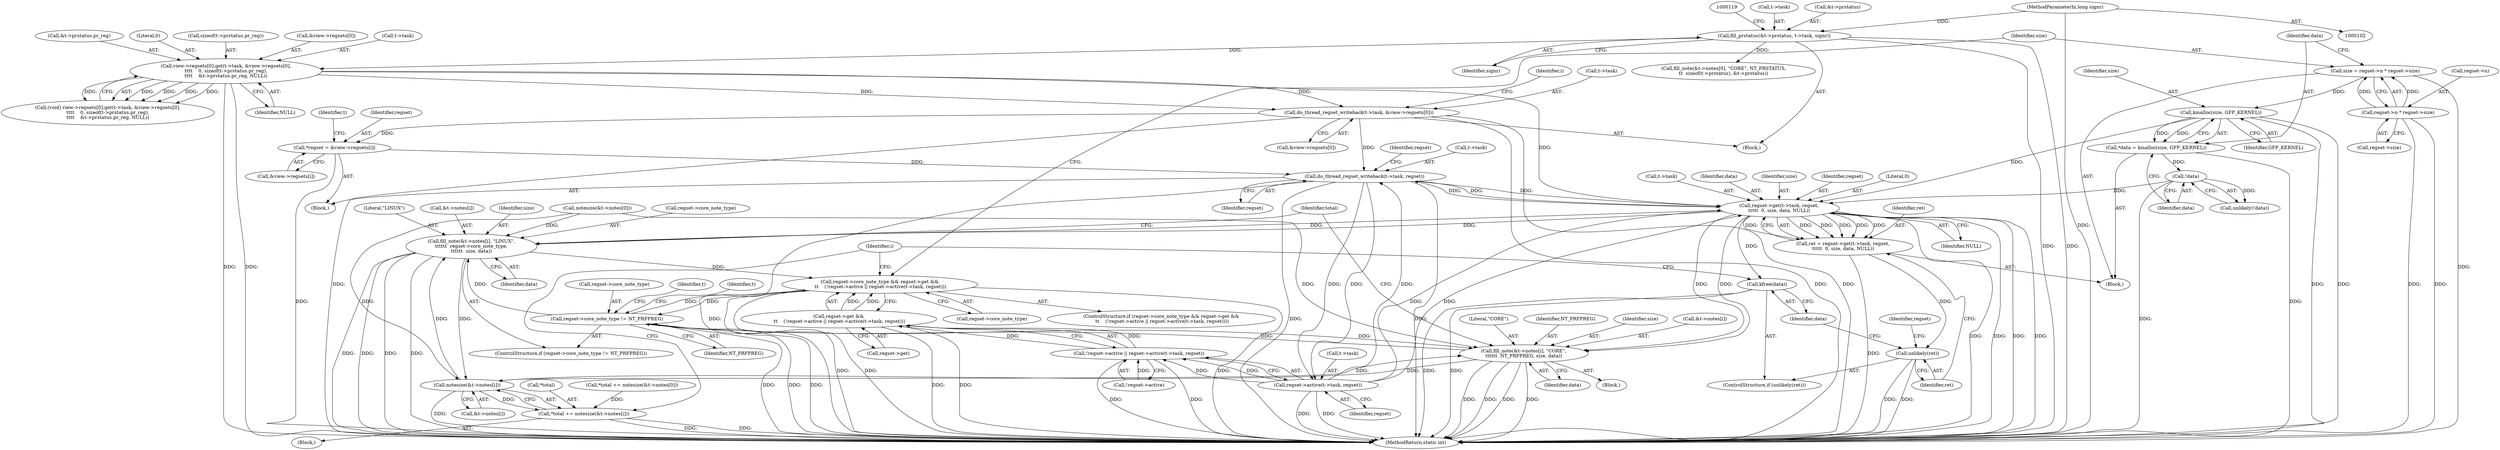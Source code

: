 digraph "0_linux_c8e252586f8d5de906385d8cf6385fee289a825e@API" {
"1000202" [label="(Call,do_thread_regset_writeback(t->task, regset))"];
"1000171" [label="(Call,do_thread_regset_writeback(t->task, &view->regsets[0]))"];
"1000120" [label="(Call,view->regsets[0].get(t->task, &view->regsets[0],\n\t\t\t\t    0, sizeof(t->prstatus.pr_reg),\n\t\t\t\t    &t->prstatus.pr_reg, NULL))"];
"1000109" [label="(Call,fill_prstatus(&t->prstatus, t->task, signr))"];
"1000105" [label="(MethodParameterIn,long signr)"];
"1000252" [label="(Call,regset->get(t->task, regset,\n\t\t\t\t\t  0, size, data, NULL))"];
"1000202" [label="(Call,do_thread_regset_writeback(t->task, regset))"];
"1000221" [label="(Call,regset->active(t->task, regset))"];
"1000194" [label="(Call,*regset = &view->regsets[i])"];
"1000241" [label="(Call,kmalloc(size, GFP_KERNEL))"];
"1000229" [label="(Call,size = regset->n * regset->size)"];
"1000231" [label="(Call,regset->n * regset->size)"];
"1000246" [label="(Call,!data)"];
"1000239" [label="(Call,*data = kmalloc(size, GFP_KERNEL))"];
"1000250" [label="(Call,ret = regset->get(t->task, regset,\n\t\t\t\t\t  0, size, data, NULL))"];
"1000262" [label="(Call,unlikely(ret))"];
"1000264" [label="(Call,kfree(data))"];
"1000274" [label="(Call,fill_note(&t->notes[i], \"LINUX\",\n\t\t\t\t\t\t  regset->core_note_type,\n\t\t\t\t\t\t  size, data))"];
"1000208" [label="(Call,regset->core_note_type && regset->get &&\n \t\t    (!regset->active || regset->active(t->task, regset)))"];
"1000269" [label="(Call,regset->core_note_type != NT_PRFPREG)"];
"1000296" [label="(Call,fill_note(&t->notes[i], \"CORE\",\n\t\t\t\t\t\t  NT_PRFPREG, size, data))"];
"1000310" [label="(Call,notesize(&t->notes[i]))"];
"1000307" [label="(Call,*total += notesize(&t->notes[i]))"];
"1000216" [label="(Call,!regset->active || regset->active(t->task, regset))"];
"1000212" [label="(Call,regset->get &&\n \t\t    (!regset->active || regset->active(t->task, regset)))"];
"1000288" [label="(Block,)"];
"1000231" [label="(Call,regset->n * regset->size)"];
"1000242" [label="(Identifier,size)"];
"1000171" [label="(Call,do_thread_regset_writeback(t->task, &view->regsets[0]))"];
"1000226" [label="(Block,)"];
"1000232" [label="(Call,regset->n)"];
"1000241" [label="(Call,kmalloc(size, GFP_KERNEL))"];
"1000191" [label="(Identifier,i)"];
"1000262" [label="(Call,unlikely(ret))"];
"1000319" [label="(MethodReturn,static int)"];
"1000161" [label="(Call,*total += notesize(&t->notes[0]))"];
"1000257" [label="(Literal,0)"];
"1000243" [label="(Identifier,GFP_KERNEL)"];
"1000265" [label="(Identifier,data)"];
"1000270" [label="(Call,regset->core_note_type)"];
"1000253" [label="(Call,t->task)"];
"1000269" [label="(Call,regset->core_note_type != NT_PRFPREG)"];
"1000307" [label="(Call,*total += notesize(&t->notes[i]))"];
"1000247" [label="(Identifier,data)"];
"1000117" [label="(Identifier,signr)"];
"1000282" [label="(Call,regset->core_note_type)"];
"1000285" [label="(Identifier,size)"];
"1000292" [label="(Identifier,t)"];
"1000137" [label="(Call,&t->prstatus.pr_reg)"];
"1000212" [label="(Call,regset->get &&\n \t\t    (!regset->active || regset->active(t->task, regset)))"];
"1000114" [label="(Call,t->task)"];
"1000274" [label="(Call,fill_note(&t->notes[i], \"LINUX\",\n\t\t\t\t\t\t  regset->core_note_type,\n\t\t\t\t\t\t  size, data))"];
"1000195" [label="(Identifier,regset)"];
"1000216" [label="(Call,!regset->active || regset->active(t->task, regset))"];
"1000309" [label="(Identifier,total)"];
"1000130" [label="(Literal,0)"];
"1000109" [label="(Call,fill_prstatus(&t->prstatus, t->task, signr))"];
"1000222" [label="(Call,t->task)"];
"1000213" [label="(Call,regset->get)"];
"1000245" [label="(Call,unlikely(!data))"];
"1000164" [label="(Call,notesize(&t->notes[0]))"];
"1000246" [label="(Call,!data)"];
"1000110" [label="(Call,&t->prstatus)"];
"1000192" [label="(Block,)"];
"1000308" [label="(Call,*total)"];
"1000261" [label="(ControlStructure,if (unlikely(ret)))"];
"1000202" [label="(Call,do_thread_regset_writeback(t->task, regset))"];
"1000209" [label="(Call,regset->core_note_type)"];
"1000210" [label="(Identifier,regset)"];
"1000172" [label="(Call,t->task)"];
"1000225" [label="(Identifier,regset)"];
"1000206" [label="(Identifier,regset)"];
"1000183" [label="(Identifier,i)"];
"1000304" [label="(Identifier,NT_PRFPREG)"];
"1000263" [label="(Identifier,ret)"];
"1000264" [label="(Call,kfree(data))"];
"1000281" [label="(Literal,\"LINUX\")"];
"1000105" [label="(MethodParameterIn,long signr)"];
"1000278" [label="(Identifier,t)"];
"1000259" [label="(Identifier,data)"];
"1000286" [label="(Identifier,data)"];
"1000311" [label="(Call,&t->notes[i])"];
"1000120" [label="(Call,view->regsets[0].get(t->task, &view->regsets[0],\n\t\t\t\t    0, sizeof(t->prstatus.pr_reg),\n\t\t\t\t    &t->prstatus.pr_reg, NULL))"];
"1000258" [label="(Identifier,size)"];
"1000239" [label="(Call,*data = kmalloc(size, GFP_KERNEL))"];
"1000305" [label="(Identifier,size)"];
"1000131" [label="(Call,sizeof(t->prstatus.pr_reg))"];
"1000296" [label="(Call,fill_note(&t->notes[i], \"CORE\",\n\t\t\t\t\t\t  NT_PRFPREG, size, data))"];
"1000207" [label="(ControlStructure,if (regset->core_note_type && regset->get &&\n \t\t    (!regset->active || regset->active(t->task, regset))))"];
"1000260" [label="(Identifier,NULL)"];
"1000250" [label="(Call,ret = regset->get(t->task, regset,\n\t\t\t\t\t  0, size, data, NULL))"];
"1000273" [label="(Identifier,NT_PRFPREG)"];
"1000297" [label="(Call,&t->notes[i])"];
"1000267" [label="(Block,)"];
"1000252" [label="(Call,regset->get(t->task, regset,\n\t\t\t\t\t  0, size, data, NULL))"];
"1000230" [label="(Identifier,size)"];
"1000204" [label="(Identifier,t)"];
"1000303" [label="(Literal,\"CORE\")"];
"1000194" [label="(Call,*regset = &view->regsets[i])"];
"1000271" [label="(Identifier,regset)"];
"1000124" [label="(Call,&view->regsets[0])"];
"1000143" [label="(Identifier,NULL)"];
"1000229" [label="(Call,size = regset->n * regset->size)"];
"1000256" [label="(Identifier,regset)"];
"1000235" [label="(Call,regset->size)"];
"1000240" [label="(Identifier,data)"];
"1000221" [label="(Call,regset->active(t->task, regset))"];
"1000306" [label="(Identifier,data)"];
"1000121" [label="(Call,t->task)"];
"1000196" [label="(Call,&view->regsets[i])"];
"1000217" [label="(Call,!regset->active)"];
"1000175" [label="(Call,&view->regsets[0])"];
"1000208" [label="(Call,regset->core_note_type && regset->get &&\n \t\t    (!regset->active || regset->active(t->task, regset)))"];
"1000268" [label="(ControlStructure,if (regset->core_note_type != NT_PRFPREG))"];
"1000275" [label="(Call,&t->notes[i])"];
"1000203" [label="(Call,t->task)"];
"1000251" [label="(Identifier,ret)"];
"1000310" [label="(Call,notesize(&t->notes[i]))"];
"1000144" [label="(Call,fill_note(&t->notes[0], \"CORE\", NT_PRSTATUS,\n\t\t  sizeof(t->prstatus), &t->prstatus))"];
"1000118" [label="(Call,(void) view->regsets[0].get(t->task, &view->regsets[0],\n\t\t\t\t    0, sizeof(t->prstatus.pr_reg),\n\t\t\t\t    &t->prstatus.pr_reg, NULL))"];
"1000107" [label="(Block,)"];
"1000202" -> "1000192"  [label="AST: "];
"1000202" -> "1000206"  [label="CFG: "];
"1000203" -> "1000202"  [label="AST: "];
"1000206" -> "1000202"  [label="AST: "];
"1000210" -> "1000202"  [label="CFG: "];
"1000202" -> "1000319"  [label="DDG: "];
"1000202" -> "1000319"  [label="DDG: "];
"1000202" -> "1000319"  [label="DDG: "];
"1000171" -> "1000202"  [label="DDG: "];
"1000252" -> "1000202"  [label="DDG: "];
"1000221" -> "1000202"  [label="DDG: "];
"1000194" -> "1000202"  [label="DDG: "];
"1000202" -> "1000221"  [label="DDG: "];
"1000202" -> "1000221"  [label="DDG: "];
"1000202" -> "1000252"  [label="DDG: "];
"1000202" -> "1000252"  [label="DDG: "];
"1000171" -> "1000107"  [label="AST: "];
"1000171" -> "1000175"  [label="CFG: "];
"1000172" -> "1000171"  [label="AST: "];
"1000175" -> "1000171"  [label="AST: "];
"1000183" -> "1000171"  [label="CFG: "];
"1000171" -> "1000319"  [label="DDG: "];
"1000171" -> "1000319"  [label="DDG: "];
"1000171" -> "1000319"  [label="DDG: "];
"1000120" -> "1000171"  [label="DDG: "];
"1000120" -> "1000171"  [label="DDG: "];
"1000171" -> "1000194"  [label="DDG: "];
"1000120" -> "1000118"  [label="AST: "];
"1000120" -> "1000143"  [label="CFG: "];
"1000121" -> "1000120"  [label="AST: "];
"1000124" -> "1000120"  [label="AST: "];
"1000130" -> "1000120"  [label="AST: "];
"1000131" -> "1000120"  [label="AST: "];
"1000137" -> "1000120"  [label="AST: "];
"1000143" -> "1000120"  [label="AST: "];
"1000118" -> "1000120"  [label="CFG: "];
"1000120" -> "1000319"  [label="DDG: "];
"1000120" -> "1000319"  [label="DDG: "];
"1000120" -> "1000118"  [label="DDG: "];
"1000120" -> "1000118"  [label="DDG: "];
"1000120" -> "1000118"  [label="DDG: "];
"1000120" -> "1000118"  [label="DDG: "];
"1000120" -> "1000118"  [label="DDG: "];
"1000109" -> "1000120"  [label="DDG: "];
"1000120" -> "1000252"  [label="DDG: "];
"1000109" -> "1000107"  [label="AST: "];
"1000109" -> "1000117"  [label="CFG: "];
"1000110" -> "1000109"  [label="AST: "];
"1000114" -> "1000109"  [label="AST: "];
"1000117" -> "1000109"  [label="AST: "];
"1000119" -> "1000109"  [label="CFG: "];
"1000109" -> "1000319"  [label="DDG: "];
"1000109" -> "1000319"  [label="DDG: "];
"1000105" -> "1000109"  [label="DDG: "];
"1000109" -> "1000144"  [label="DDG: "];
"1000105" -> "1000102"  [label="AST: "];
"1000105" -> "1000319"  [label="DDG: "];
"1000252" -> "1000250"  [label="AST: "];
"1000252" -> "1000260"  [label="CFG: "];
"1000253" -> "1000252"  [label="AST: "];
"1000256" -> "1000252"  [label="AST: "];
"1000257" -> "1000252"  [label="AST: "];
"1000258" -> "1000252"  [label="AST: "];
"1000259" -> "1000252"  [label="AST: "];
"1000260" -> "1000252"  [label="AST: "];
"1000250" -> "1000252"  [label="CFG: "];
"1000252" -> "1000319"  [label="DDG: "];
"1000252" -> "1000319"  [label="DDG: "];
"1000252" -> "1000319"  [label="DDG: "];
"1000252" -> "1000319"  [label="DDG: "];
"1000252" -> "1000250"  [label="DDG: "];
"1000252" -> "1000250"  [label="DDG: "];
"1000252" -> "1000250"  [label="DDG: "];
"1000252" -> "1000250"  [label="DDG: "];
"1000252" -> "1000250"  [label="DDG: "];
"1000252" -> "1000250"  [label="DDG: "];
"1000221" -> "1000252"  [label="DDG: "];
"1000221" -> "1000252"  [label="DDG: "];
"1000241" -> "1000252"  [label="DDG: "];
"1000246" -> "1000252"  [label="DDG: "];
"1000252" -> "1000264"  [label="DDG: "];
"1000252" -> "1000274"  [label="DDG: "];
"1000252" -> "1000274"  [label="DDG: "];
"1000252" -> "1000296"  [label="DDG: "];
"1000252" -> "1000296"  [label="DDG: "];
"1000221" -> "1000216"  [label="AST: "];
"1000221" -> "1000225"  [label="CFG: "];
"1000222" -> "1000221"  [label="AST: "];
"1000225" -> "1000221"  [label="AST: "];
"1000216" -> "1000221"  [label="CFG: "];
"1000221" -> "1000319"  [label="DDG: "];
"1000221" -> "1000319"  [label="DDG: "];
"1000221" -> "1000216"  [label="DDG: "];
"1000221" -> "1000216"  [label="DDG: "];
"1000194" -> "1000192"  [label="AST: "];
"1000194" -> "1000196"  [label="CFG: "];
"1000195" -> "1000194"  [label="AST: "];
"1000196" -> "1000194"  [label="AST: "];
"1000204" -> "1000194"  [label="CFG: "];
"1000194" -> "1000319"  [label="DDG: "];
"1000241" -> "1000239"  [label="AST: "];
"1000241" -> "1000243"  [label="CFG: "];
"1000242" -> "1000241"  [label="AST: "];
"1000243" -> "1000241"  [label="AST: "];
"1000239" -> "1000241"  [label="CFG: "];
"1000241" -> "1000319"  [label="DDG: "];
"1000241" -> "1000319"  [label="DDG: "];
"1000241" -> "1000239"  [label="DDG: "];
"1000241" -> "1000239"  [label="DDG: "];
"1000229" -> "1000241"  [label="DDG: "];
"1000229" -> "1000226"  [label="AST: "];
"1000229" -> "1000231"  [label="CFG: "];
"1000230" -> "1000229"  [label="AST: "];
"1000231" -> "1000229"  [label="AST: "];
"1000240" -> "1000229"  [label="CFG: "];
"1000229" -> "1000319"  [label="DDG: "];
"1000231" -> "1000229"  [label="DDG: "];
"1000231" -> "1000229"  [label="DDG: "];
"1000231" -> "1000235"  [label="CFG: "];
"1000232" -> "1000231"  [label="AST: "];
"1000235" -> "1000231"  [label="AST: "];
"1000231" -> "1000319"  [label="DDG: "];
"1000231" -> "1000319"  [label="DDG: "];
"1000246" -> "1000245"  [label="AST: "];
"1000246" -> "1000247"  [label="CFG: "];
"1000247" -> "1000246"  [label="AST: "];
"1000245" -> "1000246"  [label="CFG: "];
"1000246" -> "1000319"  [label="DDG: "];
"1000246" -> "1000245"  [label="DDG: "];
"1000239" -> "1000246"  [label="DDG: "];
"1000239" -> "1000226"  [label="AST: "];
"1000240" -> "1000239"  [label="AST: "];
"1000247" -> "1000239"  [label="CFG: "];
"1000239" -> "1000319"  [label="DDG: "];
"1000250" -> "1000226"  [label="AST: "];
"1000251" -> "1000250"  [label="AST: "];
"1000263" -> "1000250"  [label="CFG: "];
"1000250" -> "1000319"  [label="DDG: "];
"1000250" -> "1000262"  [label="DDG: "];
"1000262" -> "1000261"  [label="AST: "];
"1000262" -> "1000263"  [label="CFG: "];
"1000263" -> "1000262"  [label="AST: "];
"1000265" -> "1000262"  [label="CFG: "];
"1000271" -> "1000262"  [label="CFG: "];
"1000262" -> "1000319"  [label="DDG: "];
"1000262" -> "1000319"  [label="DDG: "];
"1000264" -> "1000261"  [label="AST: "];
"1000264" -> "1000265"  [label="CFG: "];
"1000265" -> "1000264"  [label="AST: "];
"1000191" -> "1000264"  [label="CFG: "];
"1000264" -> "1000319"  [label="DDG: "];
"1000264" -> "1000319"  [label="DDG: "];
"1000274" -> "1000268"  [label="AST: "];
"1000274" -> "1000286"  [label="CFG: "];
"1000275" -> "1000274"  [label="AST: "];
"1000281" -> "1000274"  [label="AST: "];
"1000282" -> "1000274"  [label="AST: "];
"1000285" -> "1000274"  [label="AST: "];
"1000286" -> "1000274"  [label="AST: "];
"1000309" -> "1000274"  [label="CFG: "];
"1000274" -> "1000319"  [label="DDG: "];
"1000274" -> "1000319"  [label="DDG: "];
"1000274" -> "1000319"  [label="DDG: "];
"1000274" -> "1000319"  [label="DDG: "];
"1000274" -> "1000208"  [label="DDG: "];
"1000310" -> "1000274"  [label="DDG: "];
"1000164" -> "1000274"  [label="DDG: "];
"1000269" -> "1000274"  [label="DDG: "];
"1000274" -> "1000310"  [label="DDG: "];
"1000208" -> "1000207"  [label="AST: "];
"1000208" -> "1000209"  [label="CFG: "];
"1000208" -> "1000212"  [label="CFG: "];
"1000209" -> "1000208"  [label="AST: "];
"1000212" -> "1000208"  [label="AST: "];
"1000230" -> "1000208"  [label="CFG: "];
"1000191" -> "1000208"  [label="CFG: "];
"1000208" -> "1000319"  [label="DDG: "];
"1000208" -> "1000319"  [label="DDG: "];
"1000208" -> "1000319"  [label="DDG: "];
"1000269" -> "1000208"  [label="DDG: "];
"1000212" -> "1000208"  [label="DDG: "];
"1000212" -> "1000208"  [label="DDG: "];
"1000208" -> "1000269"  [label="DDG: "];
"1000269" -> "1000268"  [label="AST: "];
"1000269" -> "1000273"  [label="CFG: "];
"1000270" -> "1000269"  [label="AST: "];
"1000273" -> "1000269"  [label="AST: "];
"1000278" -> "1000269"  [label="CFG: "];
"1000292" -> "1000269"  [label="CFG: "];
"1000269" -> "1000319"  [label="DDG: "];
"1000269" -> "1000319"  [label="DDG: "];
"1000269" -> "1000319"  [label="DDG: "];
"1000296" -> "1000269"  [label="DDG: "];
"1000269" -> "1000296"  [label="DDG: "];
"1000296" -> "1000288"  [label="AST: "];
"1000296" -> "1000306"  [label="CFG: "];
"1000297" -> "1000296"  [label="AST: "];
"1000303" -> "1000296"  [label="AST: "];
"1000304" -> "1000296"  [label="AST: "];
"1000305" -> "1000296"  [label="AST: "];
"1000306" -> "1000296"  [label="AST: "];
"1000309" -> "1000296"  [label="CFG: "];
"1000296" -> "1000319"  [label="DDG: "];
"1000296" -> "1000319"  [label="DDG: "];
"1000296" -> "1000319"  [label="DDG: "];
"1000296" -> "1000319"  [label="DDG: "];
"1000310" -> "1000296"  [label="DDG: "];
"1000164" -> "1000296"  [label="DDG: "];
"1000296" -> "1000310"  [label="DDG: "];
"1000310" -> "1000307"  [label="AST: "];
"1000310" -> "1000311"  [label="CFG: "];
"1000311" -> "1000310"  [label="AST: "];
"1000307" -> "1000310"  [label="CFG: "];
"1000310" -> "1000319"  [label="DDG: "];
"1000310" -> "1000307"  [label="DDG: "];
"1000164" -> "1000310"  [label="DDG: "];
"1000307" -> "1000267"  [label="AST: "];
"1000308" -> "1000307"  [label="AST: "];
"1000191" -> "1000307"  [label="CFG: "];
"1000307" -> "1000319"  [label="DDG: "];
"1000307" -> "1000319"  [label="DDG: "];
"1000161" -> "1000307"  [label="DDG: "];
"1000216" -> "1000212"  [label="AST: "];
"1000216" -> "1000217"  [label="CFG: "];
"1000217" -> "1000216"  [label="AST: "];
"1000212" -> "1000216"  [label="CFG: "];
"1000216" -> "1000319"  [label="DDG: "];
"1000216" -> "1000319"  [label="DDG: "];
"1000216" -> "1000212"  [label="DDG: "];
"1000216" -> "1000212"  [label="DDG: "];
"1000217" -> "1000216"  [label="DDG: "];
"1000212" -> "1000213"  [label="CFG: "];
"1000213" -> "1000212"  [label="AST: "];
"1000212" -> "1000319"  [label="DDG: "];
"1000212" -> "1000319"  [label="DDG: "];
}

